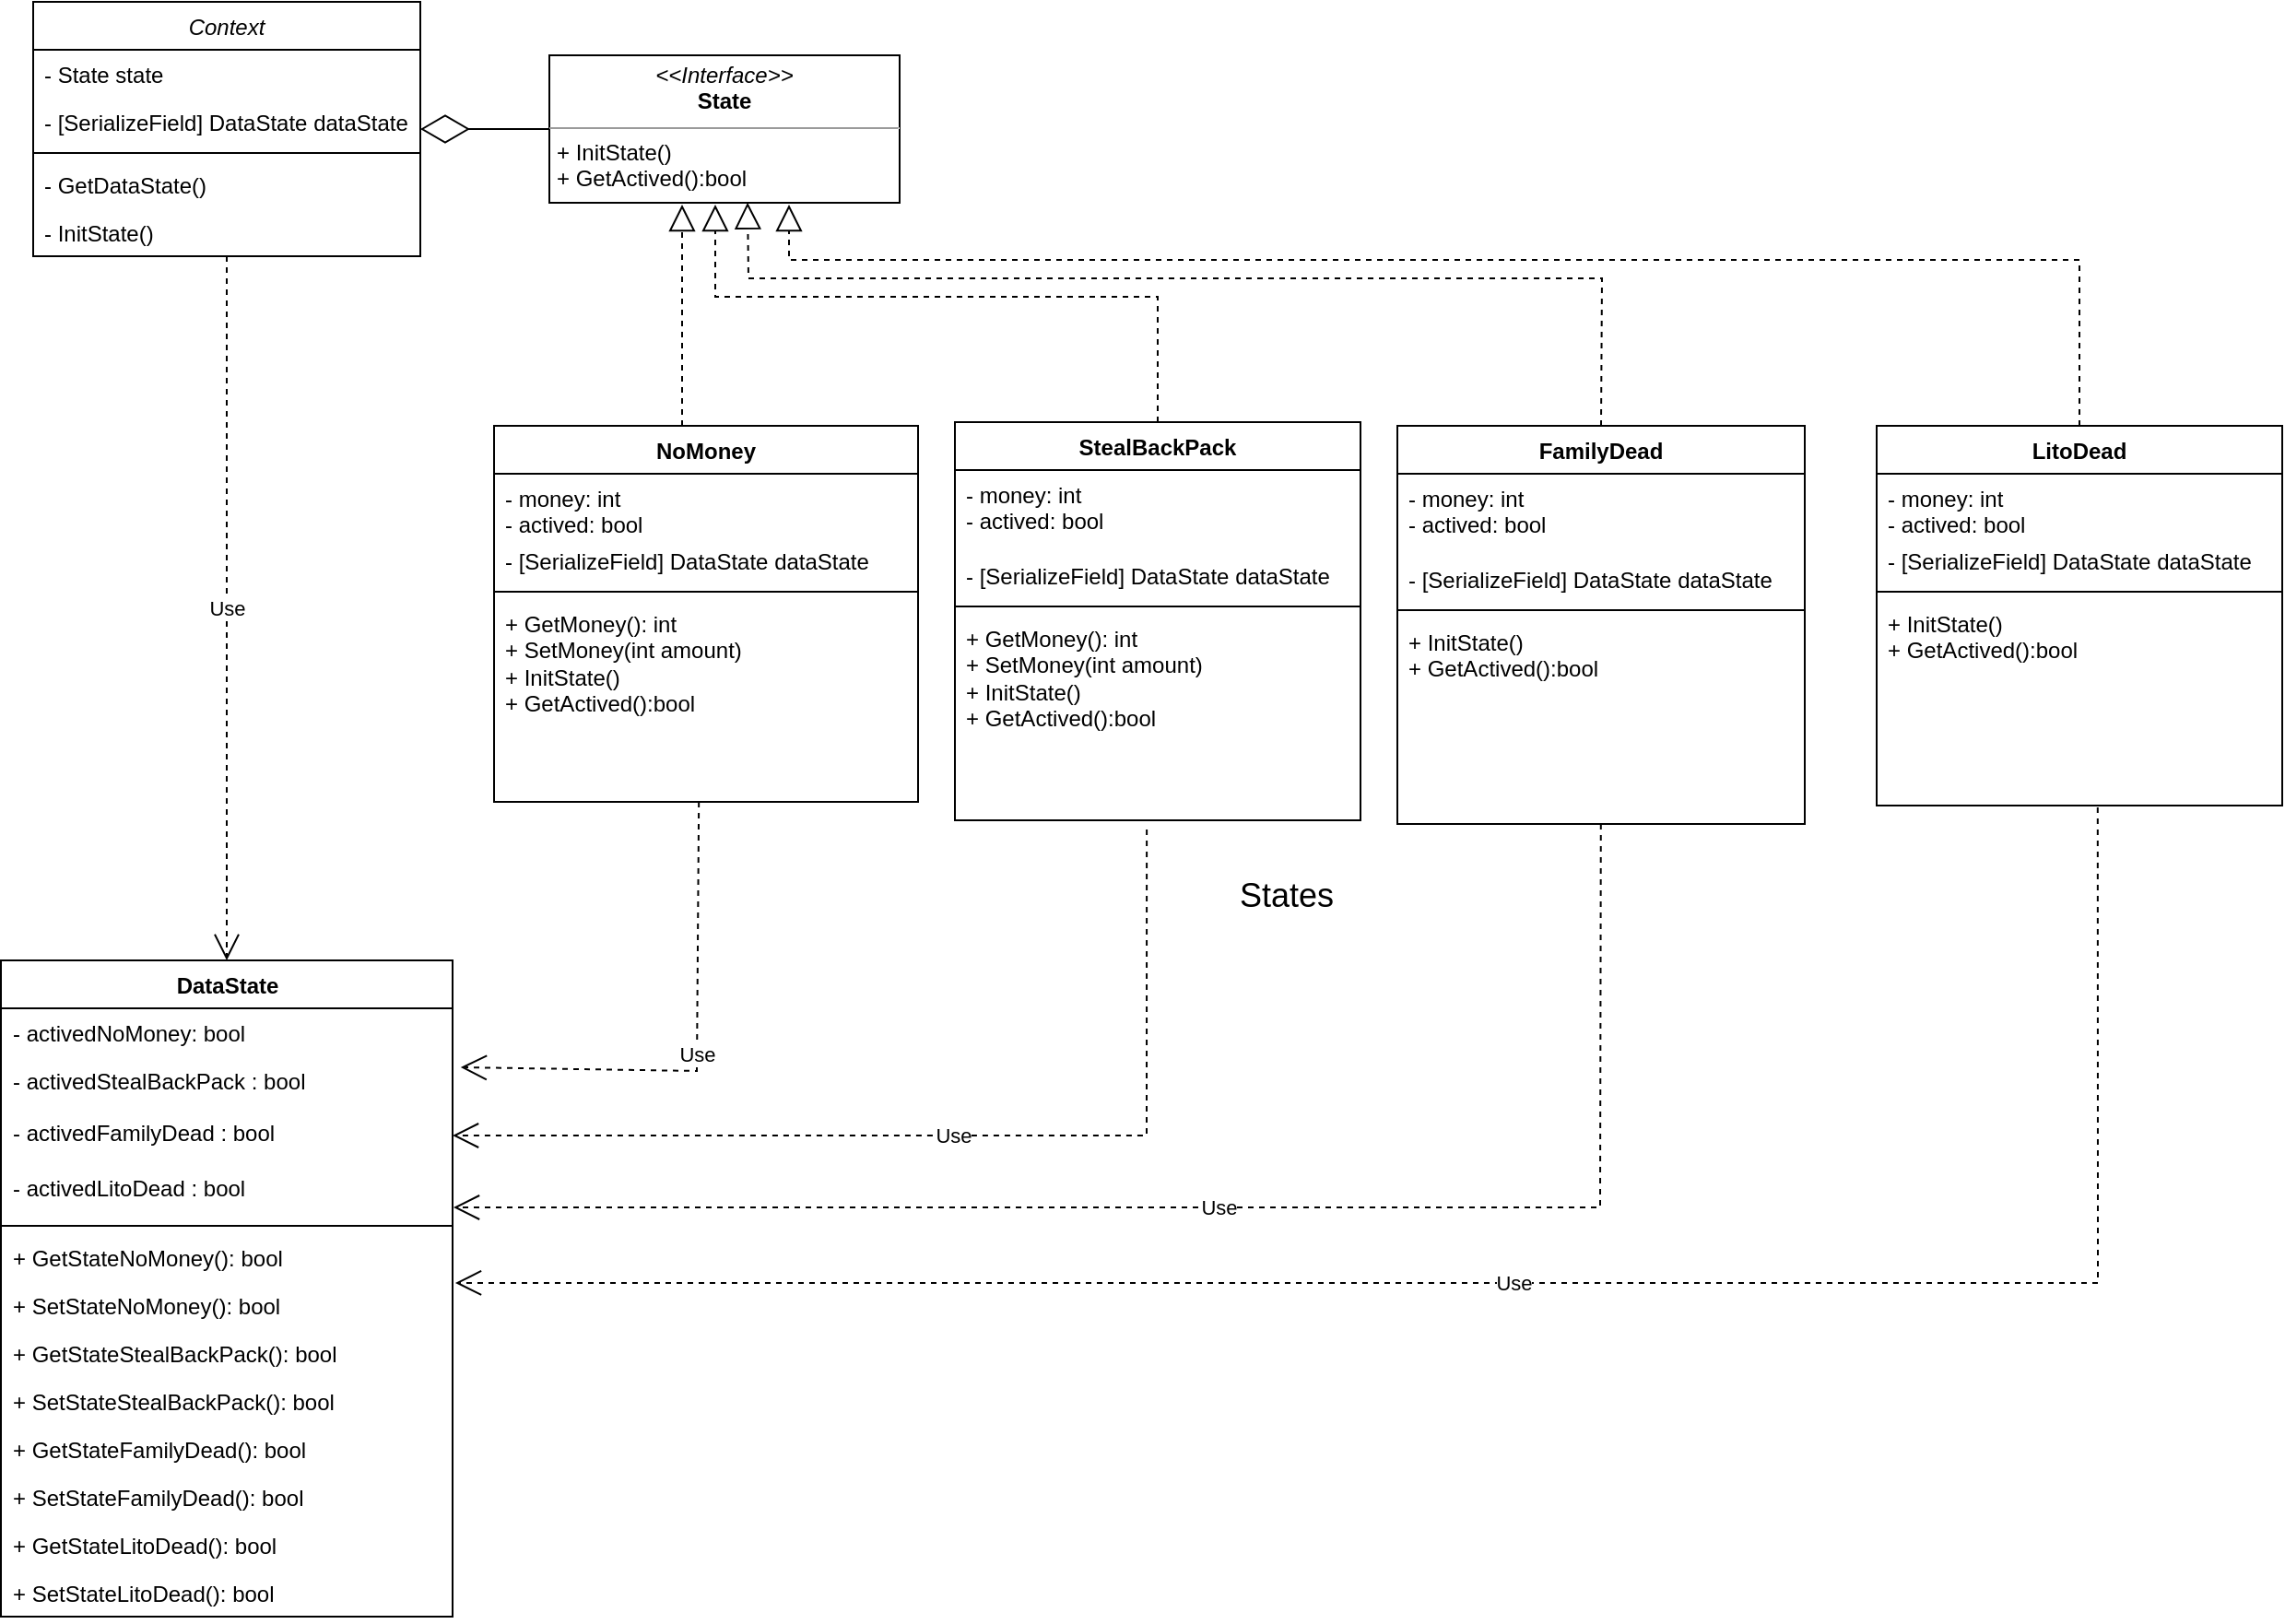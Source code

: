 <mxfile version="21.3.6" type="github">
  <diagram id="C5RBs43oDa-KdzZeNtuy" name="Page-1">
    <mxGraphModel dx="1947" dy="452" grid="1" gridSize="10" guides="1" tooltips="1" connect="1" arrows="1" fold="1" page="1" pageScale="1" pageWidth="827" pageHeight="1169" math="0" shadow="0">
      <root>
        <mxCell id="WIyWlLk6GJQsqaUBKTNV-0" />
        <mxCell id="WIyWlLk6GJQsqaUBKTNV-1" parent="WIyWlLk6GJQsqaUBKTNV-0" />
        <mxCell id="zkfFHV4jXpPFQw0GAbJ--0" value="Context" style="swimlane;fontStyle=2;align=center;verticalAlign=top;childLayout=stackLayout;horizontal=1;startSize=26;horizontalStack=0;resizeParent=1;resizeLast=0;collapsible=1;marginBottom=0;rounded=0;shadow=0;strokeWidth=1;" parent="WIyWlLk6GJQsqaUBKTNV-1" vertex="1">
          <mxGeometry y="130" width="210" height="138" as="geometry">
            <mxRectangle x="230" y="140" width="160" height="26" as="alternateBounds" />
          </mxGeometry>
        </mxCell>
        <mxCell id="zkfFHV4jXpPFQw0GAbJ--1" value="- State state" style="text;align=left;verticalAlign=top;spacingLeft=4;spacingRight=4;overflow=hidden;rotatable=0;points=[[0,0.5],[1,0.5]];portConstraint=eastwest;" parent="zkfFHV4jXpPFQw0GAbJ--0" vertex="1">
          <mxGeometry y="26" width="210" height="26" as="geometry" />
        </mxCell>
        <mxCell id="6PBvyCpjfgC3d_i1cKHy-35" value="- [SerializeField] DataState dataState" style="text;align=left;verticalAlign=top;spacingLeft=4;spacingRight=4;overflow=hidden;rotatable=0;points=[[0,0.5],[1,0.5]];portConstraint=eastwest;" vertex="1" parent="zkfFHV4jXpPFQw0GAbJ--0">
          <mxGeometry y="52" width="210" height="26" as="geometry" />
        </mxCell>
        <mxCell id="zkfFHV4jXpPFQw0GAbJ--4" value="" style="line;html=1;strokeWidth=1;align=left;verticalAlign=middle;spacingTop=-1;spacingLeft=3;spacingRight=3;rotatable=0;labelPosition=right;points=[];portConstraint=eastwest;" parent="zkfFHV4jXpPFQw0GAbJ--0" vertex="1">
          <mxGeometry y="78" width="210" height="8" as="geometry" />
        </mxCell>
        <mxCell id="6PBvyCpjfgC3d_i1cKHy-34" value="- GetDataState()" style="text;align=left;verticalAlign=top;spacingLeft=4;spacingRight=4;overflow=hidden;rotatable=0;points=[[0,0.5],[1,0.5]];portConstraint=eastwest;" vertex="1" parent="zkfFHV4jXpPFQw0GAbJ--0">
          <mxGeometry y="86" width="210" height="26" as="geometry" />
        </mxCell>
        <mxCell id="6PBvyCpjfgC3d_i1cKHy-56" value="- InitState()" style="text;align=left;verticalAlign=top;spacingLeft=4;spacingRight=4;overflow=hidden;rotatable=0;points=[[0,0.5],[1,0.5]];portConstraint=eastwest;" vertex="1" parent="zkfFHV4jXpPFQw0GAbJ--0">
          <mxGeometry y="112" width="210" height="26" as="geometry" />
        </mxCell>
        <mxCell id="6PBvyCpjfgC3d_i1cKHy-3" value="" style="endArrow=diamondThin;endFill=0;endSize=24;html=1;rounded=0;entryX=1;entryY=0.5;entryDx=0;entryDy=0;exitX=0;exitY=0.5;exitDx=0;exitDy=0;" edge="1" parent="WIyWlLk6GJQsqaUBKTNV-1" source="6PBvyCpjfgC3d_i1cKHy-5" target="zkfFHV4jXpPFQw0GAbJ--0">
          <mxGeometry width="160" relative="1" as="geometry">
            <mxPoint x="370" y="200" as="sourcePoint" />
            <mxPoint x="260" y="250" as="targetPoint" />
          </mxGeometry>
        </mxCell>
        <mxCell id="6PBvyCpjfgC3d_i1cKHy-5" value="&lt;p style=&quot;margin:0px;margin-top:4px;text-align:center;&quot;&gt;&lt;i&gt;&amp;lt;&amp;lt;Interface&amp;gt;&amp;gt;&lt;/i&gt;&lt;br&gt;&lt;b&gt;State&lt;/b&gt;&lt;/p&gt;&lt;hr size=&quot;1&quot;&gt;&lt;p style=&quot;margin:0px;margin-left:4px;&quot;&gt;&lt;/p&gt;&lt;p style=&quot;margin:0px;margin-left:4px;&quot;&gt;+ InitState()&lt;/p&gt;&lt;p style=&quot;margin:0px;margin-left:4px;&quot;&gt;+ GetActived():bool&lt;br&gt;&lt;/p&gt;" style="verticalAlign=top;align=left;overflow=fill;fontSize=12;fontFamily=Helvetica;html=1;whiteSpace=wrap;" vertex="1" parent="WIyWlLk6GJQsqaUBKTNV-1">
          <mxGeometry x="280" y="159" width="190" height="80" as="geometry" />
        </mxCell>
        <mxCell id="6PBvyCpjfgC3d_i1cKHy-6" value="NoMoney" style="swimlane;fontStyle=1;align=center;verticalAlign=top;childLayout=stackLayout;horizontal=1;startSize=26;horizontalStack=0;resizeParent=1;resizeParentMax=0;resizeLast=0;collapsible=1;marginBottom=0;whiteSpace=wrap;html=1;" vertex="1" parent="WIyWlLk6GJQsqaUBKTNV-1">
          <mxGeometry x="250" y="360" width="230" height="204" as="geometry" />
        </mxCell>
        <mxCell id="6PBvyCpjfgC3d_i1cKHy-7" value="- money: int&lt;br&gt;- actived: bool" style="text;strokeColor=none;fillColor=none;align=left;verticalAlign=top;spacingLeft=4;spacingRight=4;overflow=hidden;rotatable=0;points=[[0,0.5],[1,0.5]];portConstraint=eastwest;whiteSpace=wrap;html=1;" vertex="1" parent="6PBvyCpjfgC3d_i1cKHy-6">
          <mxGeometry y="26" width="230" height="34" as="geometry" />
        </mxCell>
        <mxCell id="6PBvyCpjfgC3d_i1cKHy-43" value="- [SerializeField] DataState dataState" style="text;align=left;verticalAlign=top;spacingLeft=4;spacingRight=4;overflow=hidden;rotatable=0;points=[[0,0.5],[1,0.5]];portConstraint=eastwest;" vertex="1" parent="6PBvyCpjfgC3d_i1cKHy-6">
          <mxGeometry y="60" width="230" height="26" as="geometry" />
        </mxCell>
        <mxCell id="6PBvyCpjfgC3d_i1cKHy-8" value="" style="line;strokeWidth=1;fillColor=none;align=left;verticalAlign=middle;spacingTop=-1;spacingLeft=3;spacingRight=3;rotatable=0;labelPosition=right;points=[];portConstraint=eastwest;strokeColor=inherit;" vertex="1" parent="6PBvyCpjfgC3d_i1cKHy-6">
          <mxGeometry y="86" width="230" height="8" as="geometry" />
        </mxCell>
        <mxCell id="6PBvyCpjfgC3d_i1cKHy-9" value="+ GetMoney(): int&lt;br&gt;+ SetMoney(int amount)&lt;br&gt;+ InitState()&lt;br&gt;+ GetActived():bool" style="text;strokeColor=none;fillColor=none;align=left;verticalAlign=top;spacingLeft=4;spacingRight=4;overflow=hidden;rotatable=0;points=[[0,0.5],[1,0.5]];portConstraint=eastwest;whiteSpace=wrap;html=1;" vertex="1" parent="6PBvyCpjfgC3d_i1cKHy-6">
          <mxGeometry y="94" width="230" height="110" as="geometry" />
        </mxCell>
        <mxCell id="6PBvyCpjfgC3d_i1cKHy-10" value="StealBackPack" style="swimlane;fontStyle=1;align=center;verticalAlign=top;childLayout=stackLayout;horizontal=1;startSize=26;horizontalStack=0;resizeParent=1;resizeParentMax=0;resizeLast=0;collapsible=1;marginBottom=0;whiteSpace=wrap;html=1;" vertex="1" parent="WIyWlLk6GJQsqaUBKTNV-1">
          <mxGeometry x="500" y="358" width="220" height="216" as="geometry" />
        </mxCell>
        <mxCell id="6PBvyCpjfgC3d_i1cKHy-11" value="- money: int&lt;br&gt;- actived: bool" style="text;strokeColor=none;fillColor=none;align=left;verticalAlign=top;spacingLeft=4;spacingRight=4;overflow=hidden;rotatable=0;points=[[0,0.5],[1,0.5]];portConstraint=eastwest;whiteSpace=wrap;html=1;" vertex="1" parent="6PBvyCpjfgC3d_i1cKHy-10">
          <mxGeometry y="26" width="220" height="44" as="geometry" />
        </mxCell>
        <mxCell id="6PBvyCpjfgC3d_i1cKHy-44" value="- [SerializeField] DataState dataState" style="text;align=left;verticalAlign=top;spacingLeft=4;spacingRight=4;overflow=hidden;rotatable=0;points=[[0,0.5],[1,0.5]];portConstraint=eastwest;" vertex="1" parent="6PBvyCpjfgC3d_i1cKHy-10">
          <mxGeometry y="70" width="220" height="26" as="geometry" />
        </mxCell>
        <mxCell id="6PBvyCpjfgC3d_i1cKHy-12" value="" style="line;strokeWidth=1;fillColor=none;align=left;verticalAlign=middle;spacingTop=-1;spacingLeft=3;spacingRight=3;rotatable=0;labelPosition=right;points=[];portConstraint=eastwest;strokeColor=inherit;" vertex="1" parent="6PBvyCpjfgC3d_i1cKHy-10">
          <mxGeometry y="96" width="220" height="8" as="geometry" />
        </mxCell>
        <mxCell id="6PBvyCpjfgC3d_i1cKHy-13" value="+ GetMoney(): int&lt;br&gt;+ SetMoney(int amount)&lt;br&gt;+ InitState()&lt;br&gt;+ GetActived():bool" style="text;strokeColor=none;fillColor=none;align=left;verticalAlign=top;spacingLeft=4;spacingRight=4;overflow=hidden;rotatable=0;points=[[0,0.5],[1,0.5]];portConstraint=eastwest;whiteSpace=wrap;html=1;" vertex="1" parent="6PBvyCpjfgC3d_i1cKHy-10">
          <mxGeometry y="104" width="220" height="112" as="geometry" />
        </mxCell>
        <mxCell id="6PBvyCpjfgC3d_i1cKHy-14" value="" style="endArrow=block;dashed=1;endFill=0;endSize=12;html=1;rounded=0;" edge="1" parent="WIyWlLk6GJQsqaUBKTNV-1">
          <mxGeometry width="160" relative="1" as="geometry">
            <mxPoint x="352" y="360" as="sourcePoint" />
            <mxPoint x="352" y="240" as="targetPoint" />
          </mxGeometry>
        </mxCell>
        <mxCell id="6PBvyCpjfgC3d_i1cKHy-15" value="" style="endArrow=block;dashed=1;endFill=0;endSize=12;html=1;rounded=0;exitX=0.5;exitY=0;exitDx=0;exitDy=0;" edge="1" parent="WIyWlLk6GJQsqaUBKTNV-1" source="6PBvyCpjfgC3d_i1cKHy-10">
          <mxGeometry width="160" relative="1" as="geometry">
            <mxPoint x="395" y="370" as="sourcePoint" />
            <mxPoint x="370" y="240" as="targetPoint" />
            <Array as="points">
              <mxPoint x="610" y="290" />
              <mxPoint x="490" y="290" />
              <mxPoint x="370" y="290" />
            </Array>
          </mxGeometry>
        </mxCell>
        <mxCell id="6PBvyCpjfgC3d_i1cKHy-17" value="&lt;font style=&quot;font-size: 18px;&quot;&gt;States&lt;/font&gt;" style="text;html=1;strokeColor=none;fillColor=none;align=center;verticalAlign=middle;whiteSpace=wrap;rounded=0;" vertex="1" parent="WIyWlLk6GJQsqaUBKTNV-1">
          <mxGeometry x="650" y="600" width="60" height="30" as="geometry" />
        </mxCell>
        <mxCell id="6PBvyCpjfgC3d_i1cKHy-18" value="FamilyDead" style="swimlane;fontStyle=1;align=center;verticalAlign=top;childLayout=stackLayout;horizontal=1;startSize=26;horizontalStack=0;resizeParent=1;resizeParentMax=0;resizeLast=0;collapsible=1;marginBottom=0;whiteSpace=wrap;html=1;" vertex="1" parent="WIyWlLk6GJQsqaUBKTNV-1">
          <mxGeometry x="740" y="360" width="221" height="216" as="geometry" />
        </mxCell>
        <mxCell id="6PBvyCpjfgC3d_i1cKHy-19" value="- money: int&lt;br&gt;- actived: bool" style="text;strokeColor=none;fillColor=none;align=left;verticalAlign=top;spacingLeft=4;spacingRight=4;overflow=hidden;rotatable=0;points=[[0,0.5],[1,0.5]];portConstraint=eastwest;whiteSpace=wrap;html=1;" vertex="1" parent="6PBvyCpjfgC3d_i1cKHy-18">
          <mxGeometry y="26" width="221" height="44" as="geometry" />
        </mxCell>
        <mxCell id="6PBvyCpjfgC3d_i1cKHy-45" value="- [SerializeField] DataState dataState" style="text;align=left;verticalAlign=top;spacingLeft=4;spacingRight=4;overflow=hidden;rotatable=0;points=[[0,0.5],[1,0.5]];portConstraint=eastwest;" vertex="1" parent="6PBvyCpjfgC3d_i1cKHy-18">
          <mxGeometry y="70" width="221" height="26" as="geometry" />
        </mxCell>
        <mxCell id="6PBvyCpjfgC3d_i1cKHy-20" value="" style="line;strokeWidth=1;fillColor=none;align=left;verticalAlign=middle;spacingTop=-1;spacingLeft=3;spacingRight=3;rotatable=0;labelPosition=right;points=[];portConstraint=eastwest;strokeColor=inherit;" vertex="1" parent="6PBvyCpjfgC3d_i1cKHy-18">
          <mxGeometry y="96" width="221" height="8" as="geometry" />
        </mxCell>
        <mxCell id="6PBvyCpjfgC3d_i1cKHy-21" value="+ InitState()&lt;br&gt;+ GetActived():bool" style="text;strokeColor=none;fillColor=none;align=left;verticalAlign=top;spacingLeft=4;spacingRight=4;overflow=hidden;rotatable=0;points=[[0,0.5],[1,0.5]];portConstraint=eastwest;whiteSpace=wrap;html=1;" vertex="1" parent="6PBvyCpjfgC3d_i1cKHy-18">
          <mxGeometry y="104" width="221" height="112" as="geometry" />
        </mxCell>
        <mxCell id="6PBvyCpjfgC3d_i1cKHy-22" value="" style="endArrow=block;dashed=1;endFill=0;endSize=12;html=1;rounded=0;exitX=0.5;exitY=0;exitDx=0;exitDy=0;entryX=0.566;entryY=0.998;entryDx=0;entryDy=0;entryPerimeter=0;" edge="1" parent="WIyWlLk6GJQsqaUBKTNV-1" source="6PBvyCpjfgC3d_i1cKHy-18" target="6PBvyCpjfgC3d_i1cKHy-5">
          <mxGeometry width="160" relative="1" as="geometry">
            <mxPoint x="620" y="368" as="sourcePoint" />
            <mxPoint x="380" y="240" as="targetPoint" />
            <Array as="points">
              <mxPoint x="851" y="280" />
              <mxPoint x="388" y="280" />
            </Array>
          </mxGeometry>
        </mxCell>
        <mxCell id="6PBvyCpjfgC3d_i1cKHy-23" value="LitoDead" style="swimlane;fontStyle=1;align=center;verticalAlign=top;childLayout=stackLayout;horizontal=1;startSize=26;horizontalStack=0;resizeParent=1;resizeParentMax=0;resizeLast=0;collapsible=1;marginBottom=0;whiteSpace=wrap;html=1;" vertex="1" parent="WIyWlLk6GJQsqaUBKTNV-1">
          <mxGeometry x="1000" y="360" width="220" height="206" as="geometry" />
        </mxCell>
        <mxCell id="6PBvyCpjfgC3d_i1cKHy-24" value="- money: int&lt;br&gt;- actived: bool" style="text;strokeColor=none;fillColor=none;align=left;verticalAlign=top;spacingLeft=4;spacingRight=4;overflow=hidden;rotatable=0;points=[[0,0.5],[1,0.5]];portConstraint=eastwest;whiteSpace=wrap;html=1;" vertex="1" parent="6PBvyCpjfgC3d_i1cKHy-23">
          <mxGeometry y="26" width="220" height="34" as="geometry" />
        </mxCell>
        <mxCell id="6PBvyCpjfgC3d_i1cKHy-46" value="- [SerializeField] DataState dataState" style="text;align=left;verticalAlign=top;spacingLeft=4;spacingRight=4;overflow=hidden;rotatable=0;points=[[0,0.5],[1,0.5]];portConstraint=eastwest;" vertex="1" parent="6PBvyCpjfgC3d_i1cKHy-23">
          <mxGeometry y="60" width="220" height="26" as="geometry" />
        </mxCell>
        <mxCell id="6PBvyCpjfgC3d_i1cKHy-25" value="" style="line;strokeWidth=1;fillColor=none;align=left;verticalAlign=middle;spacingTop=-1;spacingLeft=3;spacingRight=3;rotatable=0;labelPosition=right;points=[];portConstraint=eastwest;strokeColor=inherit;" vertex="1" parent="6PBvyCpjfgC3d_i1cKHy-23">
          <mxGeometry y="86" width="220" height="8" as="geometry" />
        </mxCell>
        <mxCell id="6PBvyCpjfgC3d_i1cKHy-26" value="+ InitState()&lt;br&gt;+ GetActived():bool" style="text;strokeColor=none;fillColor=none;align=left;verticalAlign=top;spacingLeft=4;spacingRight=4;overflow=hidden;rotatable=0;points=[[0,0.5],[1,0.5]];portConstraint=eastwest;whiteSpace=wrap;html=1;" vertex="1" parent="6PBvyCpjfgC3d_i1cKHy-23">
          <mxGeometry y="94" width="220" height="112" as="geometry" />
        </mxCell>
        <mxCell id="6PBvyCpjfgC3d_i1cKHy-27" value="" style="endArrow=block;dashed=1;endFill=0;endSize=12;html=1;rounded=0;exitX=0.5;exitY=0;exitDx=0;exitDy=0;" edge="1" parent="WIyWlLk6GJQsqaUBKTNV-1" source="6PBvyCpjfgC3d_i1cKHy-23">
          <mxGeometry width="160" relative="1" as="geometry">
            <mxPoint x="820" y="370" as="sourcePoint" />
            <mxPoint x="410" y="240" as="targetPoint" />
            <Array as="points">
              <mxPoint x="1110" y="270" />
              <mxPoint x="690" y="270" />
              <mxPoint x="410" y="270" />
            </Array>
          </mxGeometry>
        </mxCell>
        <mxCell id="6PBvyCpjfgC3d_i1cKHy-30" value="DataState" style="swimlane;fontStyle=1;align=center;verticalAlign=top;childLayout=stackLayout;horizontal=1;startSize=26;horizontalStack=0;resizeParent=1;resizeParentMax=0;resizeLast=0;collapsible=1;marginBottom=0;whiteSpace=wrap;html=1;" vertex="1" parent="WIyWlLk6GJQsqaUBKTNV-1">
          <mxGeometry x="-17.5" y="650" width="245" height="356" as="geometry" />
        </mxCell>
        <mxCell id="6PBvyCpjfgC3d_i1cKHy-31" value="- activedNoMoney: bool" style="text;strokeColor=none;fillColor=none;align=left;verticalAlign=top;spacingLeft=4;spacingRight=4;overflow=hidden;rotatable=0;points=[[0,0.5],[1,0.5]];portConstraint=eastwest;whiteSpace=wrap;html=1;" vertex="1" parent="6PBvyCpjfgC3d_i1cKHy-30">
          <mxGeometry y="26" width="245" height="26" as="geometry" />
        </mxCell>
        <mxCell id="6PBvyCpjfgC3d_i1cKHy-37" value="- activedStealBackPack : bool" style="text;strokeColor=none;fillColor=none;align=left;verticalAlign=top;spacingLeft=4;spacingRight=4;overflow=hidden;rotatable=0;points=[[0,0.5],[1,0.5]];portConstraint=eastwest;whiteSpace=wrap;html=1;" vertex="1" parent="6PBvyCpjfgC3d_i1cKHy-30">
          <mxGeometry y="52" width="245" height="28" as="geometry" />
        </mxCell>
        <mxCell id="6PBvyCpjfgC3d_i1cKHy-36" value="- activedFamilyDead : bool" style="text;strokeColor=none;fillColor=none;align=left;verticalAlign=top;spacingLeft=4;spacingRight=4;overflow=hidden;rotatable=0;points=[[0,0.5],[1,0.5]];portConstraint=eastwest;whiteSpace=wrap;html=1;" vertex="1" parent="6PBvyCpjfgC3d_i1cKHy-30">
          <mxGeometry y="80" width="245" height="30" as="geometry" />
        </mxCell>
        <mxCell id="6PBvyCpjfgC3d_i1cKHy-38" value="- activedLitoDead : bool" style="text;strokeColor=none;fillColor=none;align=left;verticalAlign=top;spacingLeft=4;spacingRight=4;overflow=hidden;rotatable=0;points=[[0,0.5],[1,0.5]];portConstraint=eastwest;whiteSpace=wrap;html=1;" vertex="1" parent="6PBvyCpjfgC3d_i1cKHy-30">
          <mxGeometry y="110" width="245" height="30" as="geometry" />
        </mxCell>
        <mxCell id="6PBvyCpjfgC3d_i1cKHy-32" value="" style="line;strokeWidth=1;fillColor=none;align=left;verticalAlign=middle;spacingTop=-1;spacingLeft=3;spacingRight=3;rotatable=0;labelPosition=right;points=[];portConstraint=eastwest;strokeColor=inherit;" vertex="1" parent="6PBvyCpjfgC3d_i1cKHy-30">
          <mxGeometry y="140" width="245" height="8" as="geometry" />
        </mxCell>
        <mxCell id="6PBvyCpjfgC3d_i1cKHy-39" value="+ GetStateNoMoney(): bool" style="text;strokeColor=none;fillColor=none;align=left;verticalAlign=top;spacingLeft=4;spacingRight=4;overflow=hidden;rotatable=0;points=[[0,0.5],[1,0.5]];portConstraint=eastwest;whiteSpace=wrap;html=1;" vertex="1" parent="6PBvyCpjfgC3d_i1cKHy-30">
          <mxGeometry y="148" width="245" height="26" as="geometry" />
        </mxCell>
        <mxCell id="6PBvyCpjfgC3d_i1cKHy-52" value="+ SetStateNoMoney(): bool" style="text;strokeColor=none;fillColor=none;align=left;verticalAlign=top;spacingLeft=4;spacingRight=4;overflow=hidden;rotatable=0;points=[[0,0.5],[1,0.5]];portConstraint=eastwest;whiteSpace=wrap;html=1;" vertex="1" parent="6PBvyCpjfgC3d_i1cKHy-30">
          <mxGeometry y="174" width="245" height="26" as="geometry" />
        </mxCell>
        <mxCell id="6PBvyCpjfgC3d_i1cKHy-33" value="+ GetStateStealBackPack(): bool" style="text;strokeColor=none;fillColor=none;align=left;verticalAlign=top;spacingLeft=4;spacingRight=4;overflow=hidden;rotatable=0;points=[[0,0.5],[1,0.5]];portConstraint=eastwest;whiteSpace=wrap;html=1;" vertex="1" parent="6PBvyCpjfgC3d_i1cKHy-30">
          <mxGeometry y="200" width="245" height="26" as="geometry" />
        </mxCell>
        <mxCell id="6PBvyCpjfgC3d_i1cKHy-53" value="+ SetStateStealBackPack(): bool" style="text;strokeColor=none;fillColor=none;align=left;verticalAlign=top;spacingLeft=4;spacingRight=4;overflow=hidden;rotatable=0;points=[[0,0.5],[1,0.5]];portConstraint=eastwest;whiteSpace=wrap;html=1;" vertex="1" parent="6PBvyCpjfgC3d_i1cKHy-30">
          <mxGeometry y="226" width="245" height="26" as="geometry" />
        </mxCell>
        <mxCell id="6PBvyCpjfgC3d_i1cKHy-41" value="+ GetStateFamilyDead(): bool" style="text;strokeColor=none;fillColor=none;align=left;verticalAlign=top;spacingLeft=4;spacingRight=4;overflow=hidden;rotatable=0;points=[[0,0.5],[1,0.5]];portConstraint=eastwest;whiteSpace=wrap;html=1;" vertex="1" parent="6PBvyCpjfgC3d_i1cKHy-30">
          <mxGeometry y="252" width="245" height="26" as="geometry" />
        </mxCell>
        <mxCell id="6PBvyCpjfgC3d_i1cKHy-54" value="+ SetStateFamilyDead(): bool" style="text;strokeColor=none;fillColor=none;align=left;verticalAlign=top;spacingLeft=4;spacingRight=4;overflow=hidden;rotatable=0;points=[[0,0.5],[1,0.5]];portConstraint=eastwest;whiteSpace=wrap;html=1;" vertex="1" parent="6PBvyCpjfgC3d_i1cKHy-30">
          <mxGeometry y="278" width="245" height="26" as="geometry" />
        </mxCell>
        <mxCell id="6PBvyCpjfgC3d_i1cKHy-40" value="+ GetStateLitoDead(): bool" style="text;strokeColor=none;fillColor=none;align=left;verticalAlign=top;spacingLeft=4;spacingRight=4;overflow=hidden;rotatable=0;points=[[0,0.5],[1,0.5]];portConstraint=eastwest;whiteSpace=wrap;html=1;" vertex="1" parent="6PBvyCpjfgC3d_i1cKHy-30">
          <mxGeometry y="304" width="245" height="26" as="geometry" />
        </mxCell>
        <mxCell id="6PBvyCpjfgC3d_i1cKHy-55" value="+ SetStateLitoDead(): bool" style="text;strokeColor=none;fillColor=none;align=left;verticalAlign=top;spacingLeft=4;spacingRight=4;overflow=hidden;rotatable=0;points=[[0,0.5],[1,0.5]];portConstraint=eastwest;whiteSpace=wrap;html=1;" vertex="1" parent="6PBvyCpjfgC3d_i1cKHy-30">
          <mxGeometry y="330" width="245" height="26" as="geometry" />
        </mxCell>
        <mxCell id="6PBvyCpjfgC3d_i1cKHy-42" value="Use" style="endArrow=open;endSize=12;dashed=1;html=1;rounded=0;exitX=0.5;exitY=1;exitDx=0;exitDy=0;entryX=0.5;entryY=0;entryDx=0;entryDy=0;" edge="1" parent="WIyWlLk6GJQsqaUBKTNV-1" source="zkfFHV4jXpPFQw0GAbJ--0" target="6PBvyCpjfgC3d_i1cKHy-30">
          <mxGeometry width="160" relative="1" as="geometry">
            <mxPoint x="450" y="350" as="sourcePoint" />
            <mxPoint x="610" y="350" as="targetPoint" />
          </mxGeometry>
        </mxCell>
        <mxCell id="6PBvyCpjfgC3d_i1cKHy-48" value="Use" style="endArrow=open;endSize=12;dashed=1;html=1;rounded=0;entryX=1.018;entryY=0.214;entryDx=0;entryDy=0;entryPerimeter=0;exitX=0.483;exitY=1;exitDx=0;exitDy=0;exitPerimeter=0;" edge="1" parent="WIyWlLk6GJQsqaUBKTNV-1" source="6PBvyCpjfgC3d_i1cKHy-9" target="6PBvyCpjfgC3d_i1cKHy-37">
          <mxGeometry width="160" relative="1" as="geometry">
            <mxPoint x="115" y="278" as="sourcePoint" />
            <mxPoint x="115" y="660" as="targetPoint" />
            <Array as="points">
              <mxPoint x="360" y="710" />
            </Array>
          </mxGeometry>
        </mxCell>
        <mxCell id="6PBvyCpjfgC3d_i1cKHy-49" value="Use" style="endArrow=open;endSize=12;dashed=1;html=1;rounded=0;entryX=1;entryY=0.5;entryDx=0;entryDy=0;exitX=0.473;exitY=1.045;exitDx=0;exitDy=0;exitPerimeter=0;" edge="1" parent="WIyWlLk6GJQsqaUBKTNV-1" source="6PBvyCpjfgC3d_i1cKHy-13" target="6PBvyCpjfgC3d_i1cKHy-36">
          <mxGeometry width="160" relative="1" as="geometry">
            <mxPoint x="374" y="574" as="sourcePoint" />
            <mxPoint x="242" y="718" as="targetPoint" />
            <Array as="points">
              <mxPoint x="604" y="745" />
            </Array>
          </mxGeometry>
        </mxCell>
        <mxCell id="6PBvyCpjfgC3d_i1cKHy-50" value="Use" style="endArrow=open;endSize=12;dashed=1;html=1;rounded=0;entryX=1.002;entryY=0.8;entryDx=0;entryDy=0;entryPerimeter=0;" edge="1" parent="WIyWlLk6GJQsqaUBKTNV-1" source="6PBvyCpjfgC3d_i1cKHy-21" target="6PBvyCpjfgC3d_i1cKHy-38">
          <mxGeometry width="160" relative="1" as="geometry">
            <mxPoint x="614" y="589" as="sourcePoint" />
            <mxPoint x="238" y="755" as="targetPoint" />
            <Array as="points">
              <mxPoint x="850" y="784" />
            </Array>
          </mxGeometry>
        </mxCell>
        <mxCell id="6PBvyCpjfgC3d_i1cKHy-51" value="Use" style="endArrow=open;endSize=12;dashed=1;html=1;rounded=0;entryX=1.006;entryY=1.038;entryDx=0;entryDy=0;entryPerimeter=0;exitX=0.545;exitY=1.009;exitDx=0;exitDy=0;exitPerimeter=0;" edge="1" parent="WIyWlLk6GJQsqaUBKTNV-1" source="6PBvyCpjfgC3d_i1cKHy-26" target="6PBvyCpjfgC3d_i1cKHy-39">
          <mxGeometry width="160" relative="1" as="geometry">
            <mxPoint x="860" y="586" as="sourcePoint" />
            <mxPoint x="238" y="794" as="targetPoint" />
            <Array as="points">
              <mxPoint x="1120" y="825" />
            </Array>
          </mxGeometry>
        </mxCell>
      </root>
    </mxGraphModel>
  </diagram>
</mxfile>
